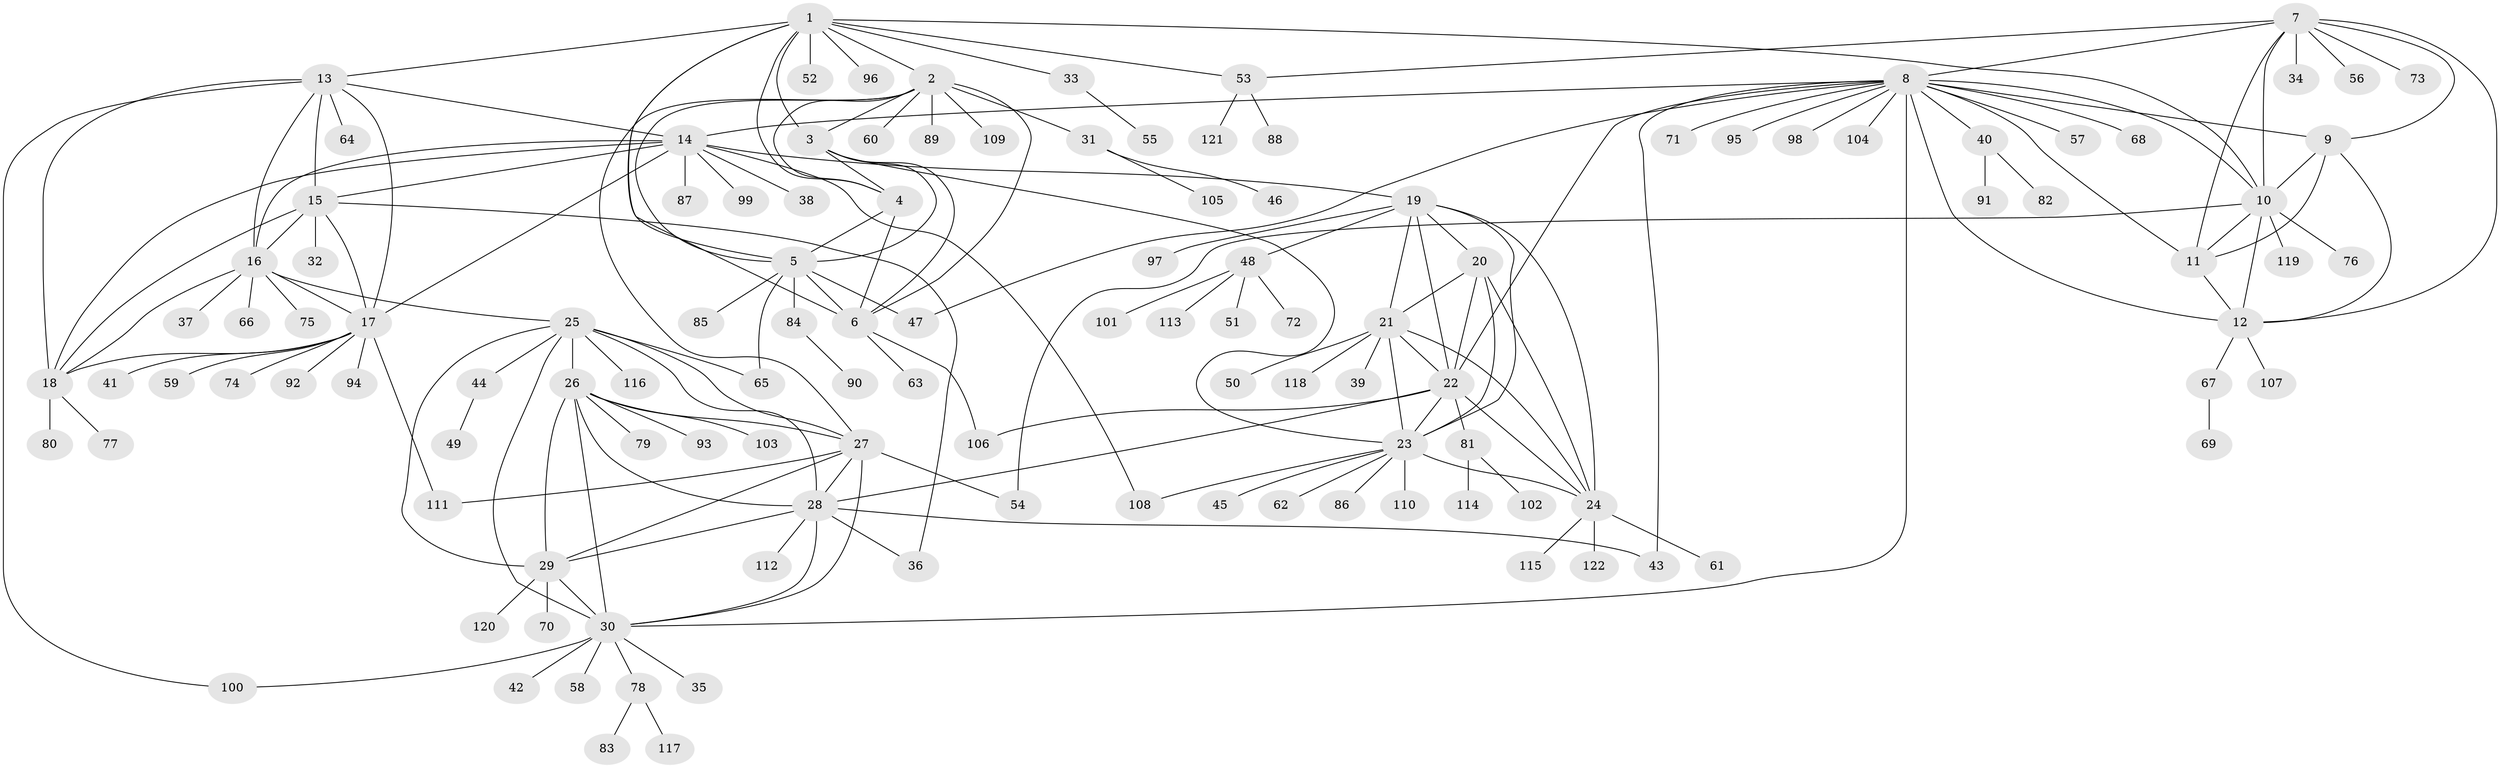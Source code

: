 // coarse degree distribution, {10: 0.0410958904109589, 9: 0.0136986301369863, 5: 0.0547945205479452, 4: 0.0410958904109589, 8: 0.0410958904109589, 14: 0.0136986301369863, 6: 0.0273972602739726, 12: 0.0136986301369863, 7: 0.0684931506849315, 2: 0.0821917808219178, 1: 0.6027397260273972}
// Generated by graph-tools (version 1.1) at 2025/19/03/04/25 18:19:43]
// undirected, 122 vertices, 187 edges
graph export_dot {
graph [start="1"]
  node [color=gray90,style=filled];
  1;
  2;
  3;
  4;
  5;
  6;
  7;
  8;
  9;
  10;
  11;
  12;
  13;
  14;
  15;
  16;
  17;
  18;
  19;
  20;
  21;
  22;
  23;
  24;
  25;
  26;
  27;
  28;
  29;
  30;
  31;
  32;
  33;
  34;
  35;
  36;
  37;
  38;
  39;
  40;
  41;
  42;
  43;
  44;
  45;
  46;
  47;
  48;
  49;
  50;
  51;
  52;
  53;
  54;
  55;
  56;
  57;
  58;
  59;
  60;
  61;
  62;
  63;
  64;
  65;
  66;
  67;
  68;
  69;
  70;
  71;
  72;
  73;
  74;
  75;
  76;
  77;
  78;
  79;
  80;
  81;
  82;
  83;
  84;
  85;
  86;
  87;
  88;
  89;
  90;
  91;
  92;
  93;
  94;
  95;
  96;
  97;
  98;
  99;
  100;
  101;
  102;
  103;
  104;
  105;
  106;
  107;
  108;
  109;
  110;
  111;
  112;
  113;
  114;
  115;
  116;
  117;
  118;
  119;
  120;
  121;
  122;
  1 -- 2;
  1 -- 3;
  1 -- 4;
  1 -- 5;
  1 -- 6;
  1 -- 10;
  1 -- 13;
  1 -- 33;
  1 -- 52;
  1 -- 53;
  1 -- 96;
  2 -- 3;
  2 -- 4;
  2 -- 5;
  2 -- 6;
  2 -- 27;
  2 -- 31;
  2 -- 60;
  2 -- 89;
  2 -- 109;
  3 -- 4;
  3 -- 5;
  3 -- 6;
  3 -- 23;
  4 -- 5;
  4 -- 6;
  5 -- 6;
  5 -- 47;
  5 -- 65;
  5 -- 84;
  5 -- 85;
  6 -- 63;
  6 -- 106;
  7 -- 8;
  7 -- 9;
  7 -- 10;
  7 -- 11;
  7 -- 12;
  7 -- 34;
  7 -- 53;
  7 -- 56;
  7 -- 73;
  8 -- 9;
  8 -- 10;
  8 -- 11;
  8 -- 12;
  8 -- 14;
  8 -- 22;
  8 -- 30;
  8 -- 40;
  8 -- 43;
  8 -- 47;
  8 -- 57;
  8 -- 68;
  8 -- 71;
  8 -- 95;
  8 -- 98;
  8 -- 104;
  9 -- 10;
  9 -- 11;
  9 -- 12;
  10 -- 11;
  10 -- 12;
  10 -- 54;
  10 -- 76;
  10 -- 119;
  11 -- 12;
  12 -- 67;
  12 -- 107;
  13 -- 14;
  13 -- 15;
  13 -- 16;
  13 -- 17;
  13 -- 18;
  13 -- 64;
  13 -- 100;
  14 -- 15;
  14 -- 16;
  14 -- 17;
  14 -- 18;
  14 -- 19;
  14 -- 38;
  14 -- 87;
  14 -- 99;
  14 -- 108;
  15 -- 16;
  15 -- 17;
  15 -- 18;
  15 -- 32;
  15 -- 36;
  16 -- 17;
  16 -- 18;
  16 -- 25;
  16 -- 37;
  16 -- 66;
  16 -- 75;
  17 -- 18;
  17 -- 41;
  17 -- 59;
  17 -- 74;
  17 -- 92;
  17 -- 94;
  17 -- 111;
  18 -- 77;
  18 -- 80;
  19 -- 20;
  19 -- 21;
  19 -- 22;
  19 -- 23;
  19 -- 24;
  19 -- 48;
  19 -- 97;
  20 -- 21;
  20 -- 22;
  20 -- 23;
  20 -- 24;
  21 -- 22;
  21 -- 23;
  21 -- 24;
  21 -- 39;
  21 -- 50;
  21 -- 118;
  22 -- 23;
  22 -- 24;
  22 -- 28;
  22 -- 81;
  22 -- 106;
  23 -- 24;
  23 -- 45;
  23 -- 62;
  23 -- 86;
  23 -- 108;
  23 -- 110;
  24 -- 61;
  24 -- 115;
  24 -- 122;
  25 -- 26;
  25 -- 27;
  25 -- 28;
  25 -- 29;
  25 -- 30;
  25 -- 44;
  25 -- 65;
  25 -- 116;
  26 -- 27;
  26 -- 28;
  26 -- 29;
  26 -- 30;
  26 -- 79;
  26 -- 93;
  26 -- 103;
  27 -- 28;
  27 -- 29;
  27 -- 30;
  27 -- 54;
  27 -- 111;
  28 -- 29;
  28 -- 30;
  28 -- 36;
  28 -- 43;
  28 -- 112;
  29 -- 30;
  29 -- 70;
  29 -- 120;
  30 -- 35;
  30 -- 42;
  30 -- 58;
  30 -- 78;
  30 -- 100;
  31 -- 46;
  31 -- 105;
  33 -- 55;
  40 -- 82;
  40 -- 91;
  44 -- 49;
  48 -- 51;
  48 -- 72;
  48 -- 101;
  48 -- 113;
  53 -- 88;
  53 -- 121;
  67 -- 69;
  78 -- 83;
  78 -- 117;
  81 -- 102;
  81 -- 114;
  84 -- 90;
}
